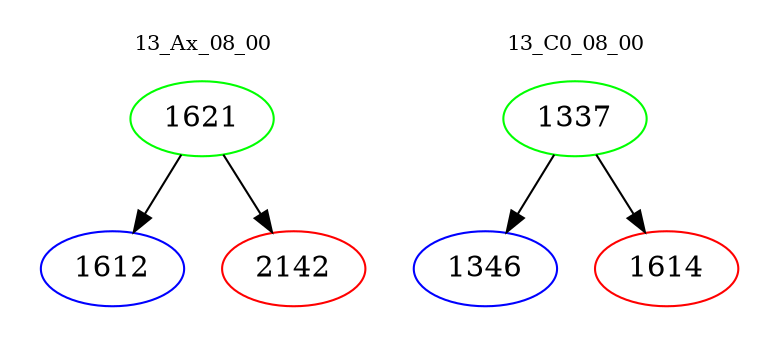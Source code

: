 digraph{
subgraph cluster_0 {
color = white
label = "13_Ax_08_00";
fontsize=10;
T0_1621 [label="1621", color="green"]
T0_1621 -> T0_1612 [color="black"]
T0_1612 [label="1612", color="blue"]
T0_1621 -> T0_2142 [color="black"]
T0_2142 [label="2142", color="red"]
}
subgraph cluster_1 {
color = white
label = "13_C0_08_00";
fontsize=10;
T1_1337 [label="1337", color="green"]
T1_1337 -> T1_1346 [color="black"]
T1_1346 [label="1346", color="blue"]
T1_1337 -> T1_1614 [color="black"]
T1_1614 [label="1614", color="red"]
}
}
